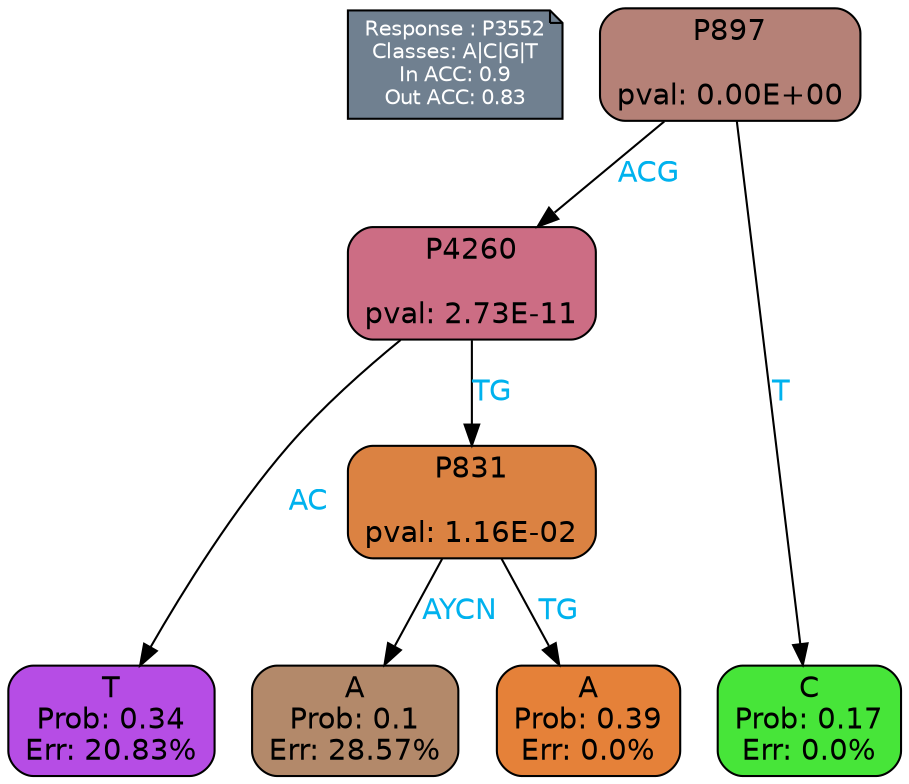 digraph Tree {
node [shape=box, style="filled, rounded", color="black", fontname=helvetica] ;
graph [ranksep=equally, splines=polylines, bgcolor=transparent, dpi=600] ;
edge [fontname=helvetica] ;
LEGEND [label="Response : P3552
Classes: A|C|G|T
In ACC: 0.9
Out ACC: 0.83
",shape=note,align=left,style=filled,fillcolor="slategray",fontcolor="white",fontsize=10];1 [label="P897

pval: 0.00E+00", fillcolor="#b58177"] ;
2 [label="P4260

pval: 2.73E-11", fillcolor="#cc6d84"] ;
3 [label="T
Prob: 0.34
Err: 20.83%", fillcolor="#b64de5"] ;
4 [label="P831

pval: 1.16E-02", fillcolor="#db8242"] ;
5 [label="A
Prob: 0.1
Err: 28.57%", fillcolor="#b3896a"] ;
6 [label="A
Prob: 0.39
Err: 0.0%", fillcolor="#e58139"] ;
7 [label="C
Prob: 0.17
Err: 0.0%", fillcolor="#47e539"] ;
1 -> 2 [label="ACG",fontcolor=deepskyblue2] ;
1 -> 7 [label="T",fontcolor=deepskyblue2] ;
2 -> 3 [label="AC",fontcolor=deepskyblue2] ;
2 -> 4 [label="TG",fontcolor=deepskyblue2] ;
4 -> 5 [label="AYCN",fontcolor=deepskyblue2] ;
4 -> 6 [label="TG",fontcolor=deepskyblue2] ;
{rank = same; 3;5;6;7;}{rank = same; LEGEND;1;}}